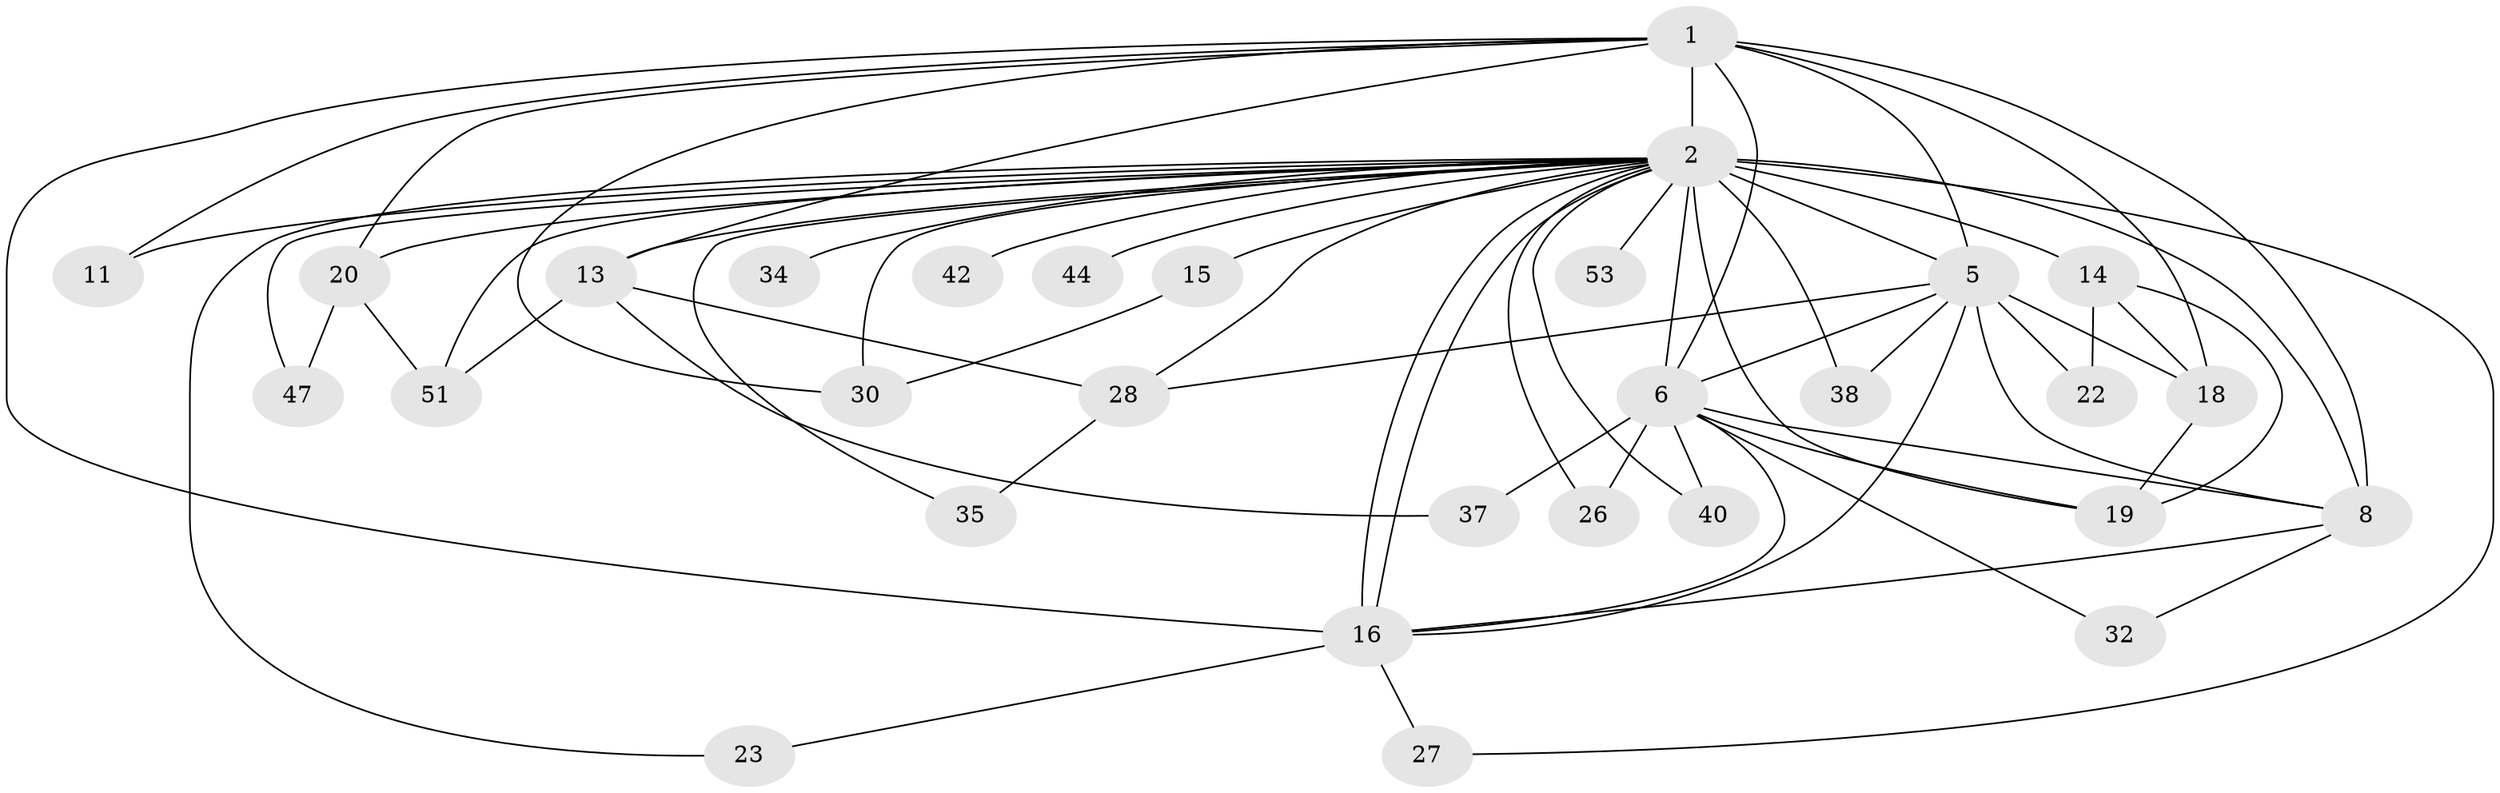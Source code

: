 // original degree distribution, {18: 0.02666666666666667, 19: 0.013333333333333334, 17: 0.02666666666666667, 16: 0.013333333333333334, 23: 0.013333333333333334, 11: 0.013333333333333334, 29: 0.013333333333333334, 12: 0.013333333333333334, 3: 0.09333333333333334, 2: 0.6133333333333333, 7: 0.013333333333333334, 5: 0.02666666666666667, 4: 0.10666666666666667, 8: 0.013333333333333334}
// Generated by graph-tools (version 1.1) at 2025/17/03/04/25 18:17:37]
// undirected, 30 vertices, 64 edges
graph export_dot {
graph [start="1"]
  node [color=gray90,style=filled];
  1;
  2 [super="+3+24+7+9+50"];
  5 [super="+10+60+46"];
  6 [super="+21"];
  8;
  11 [super="+31"];
  13 [super="+62"];
  14;
  15 [super="+25"];
  16 [super="+33+52+66+56"];
  18 [super="+39"];
  19 [super="+75+73"];
  20;
  22;
  23;
  26;
  27;
  28 [super="+67"];
  30 [super="+41+69"];
  32;
  34;
  35;
  37;
  38;
  40;
  42;
  44;
  47;
  51 [super="+61"];
  53;
  1 -- 2 [weight=7];
  1 -- 5 [weight=3];
  1 -- 6;
  1 -- 8;
  1 -- 13;
  1 -- 18;
  1 -- 20;
  1 -- 30;
  1 -- 16;
  1 -- 11;
  2 -- 5 [weight=14];
  2 -- 6 [weight=8];
  2 -- 8 [weight=5];
  2 -- 14 [weight=2];
  2 -- 15 [weight=4];
  2 -- 16 [weight=3];
  2 -- 16;
  2 -- 19;
  2 -- 34 [weight=2];
  2 -- 30 [weight=3];
  2 -- 11;
  2 -- 20;
  2 -- 35;
  2 -- 40;
  2 -- 44 [weight=2];
  2 -- 47;
  2 -- 13 [weight=3];
  2 -- 51 [weight=2];
  2 -- 53 [weight=2];
  2 -- 28;
  2 -- 38;
  2 -- 42;
  2 -- 23;
  2 -- 26;
  2 -- 27;
  5 -- 6 [weight=2];
  5 -- 8 [weight=2];
  5 -- 22;
  5 -- 28;
  5 -- 38;
  5 -- 16;
  5 -- 18;
  6 -- 8;
  6 -- 32;
  6 -- 37;
  6 -- 40;
  6 -- 16;
  6 -- 26;
  6 -- 19;
  8 -- 32;
  8 -- 16;
  13 -- 37;
  13 -- 28;
  13 -- 51;
  14 -- 18;
  14 -- 22;
  14 -- 19;
  15 -- 30;
  16 -- 23;
  16 -- 27;
  18 -- 19;
  20 -- 47;
  20 -- 51;
  28 -- 35;
}

